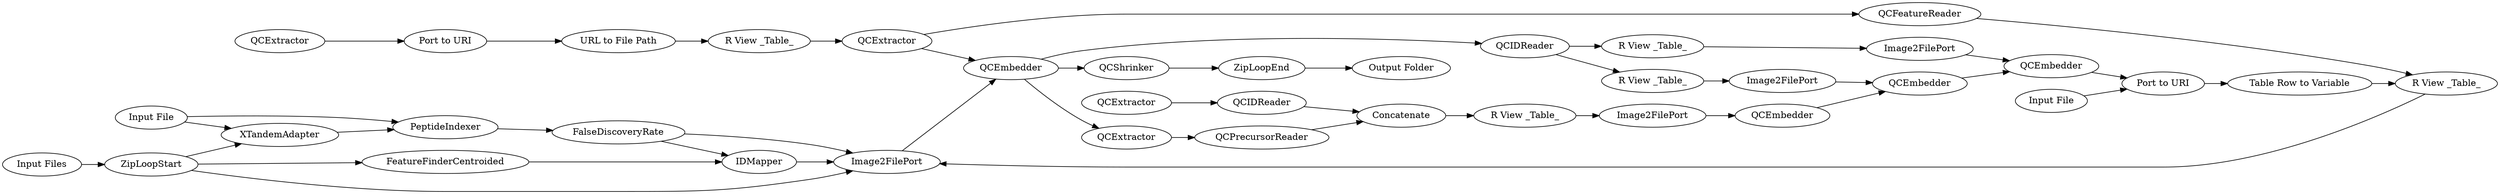 digraph {
	2 -> 27
	38 -> 97
	4 -> 5
	2 -> 81
	106 -> 107
	6 -> 75
	31 -> 104
	6 -> 81
	97 -> 29
	34 -> 35
	98 -> 93
	57 -> 61
	33 -> 106
	76 -> 27
	61 -> 31
	93 -> 38
	65 -> 59
	81 -> 75
	102 -> 107
	61 -> 111
	99 -> 50
	23 -> 56
	1 -> 2
	29 -> 100
	130 -> 131
	63 -> 65
	31 -> 105
	111 -> 4
	76 -> 131
	105 -> 102
	35 -> 36
	2 -> 130
	61 -> 98
	104 -> 33
	75 -> 76
	100 -> 106
	131 -> 27
	59 -> 57
	50 -> 38
	56 -> 27
	62 -> 63
	107 -> 35
	57 -> 23
	27 -> 61
	36 -> 56
	27 [label=Image2FilePort]
	57 [label=QCExtractor]
	97 [label="R View _Table_"]
	105 [label="R View _Table_"]
	98 [label=QCExtractor]
	31 [label=QCIDReader]
	131 [label=IDMapper]
	56 [label="R View _Table_"]
	6 [label="Input File"]
	75 [label=PeptideIndexer]
	59 [label="R View _Table_"]
	50 [label=QCIDReader]
	1 [label="Input Files"]
	23 [label=QCFeatureReader]
	4 [label=ZipLoopEnd]
	76 [label=FalseDiscoveryRate]
	61 [label=QCEmbedder]
	63 [label="Port to URI"]
	100 [label=QCEmbedder]
	93 [label=QCPrecursorReader]
	106 [label=QCEmbedder]
	38 [label=Concatenate]
	81 [label=XTandemAdapter]
	5 [label="Output Folder"]
	107 [label=QCEmbedder]
	99 [label=QCExtractor]
	35 [label="Port to URI"]
	104 [label="R View _Table_"]
	62 [label=QCExtractor]
	102 [label=Image2FilePort]
	29 [label=Image2FilePort]
	34 [label="Input File"]
	65 [label="URL to File Path"]
	36 [label="Table Row to Variable"]
	130 [label=FeatureFinderCentroided]
	111 [label=QCShrinker]
	33 [label=Image2FilePort]
	2 [label=ZipLoopStart]
	rankdir=LR
}
